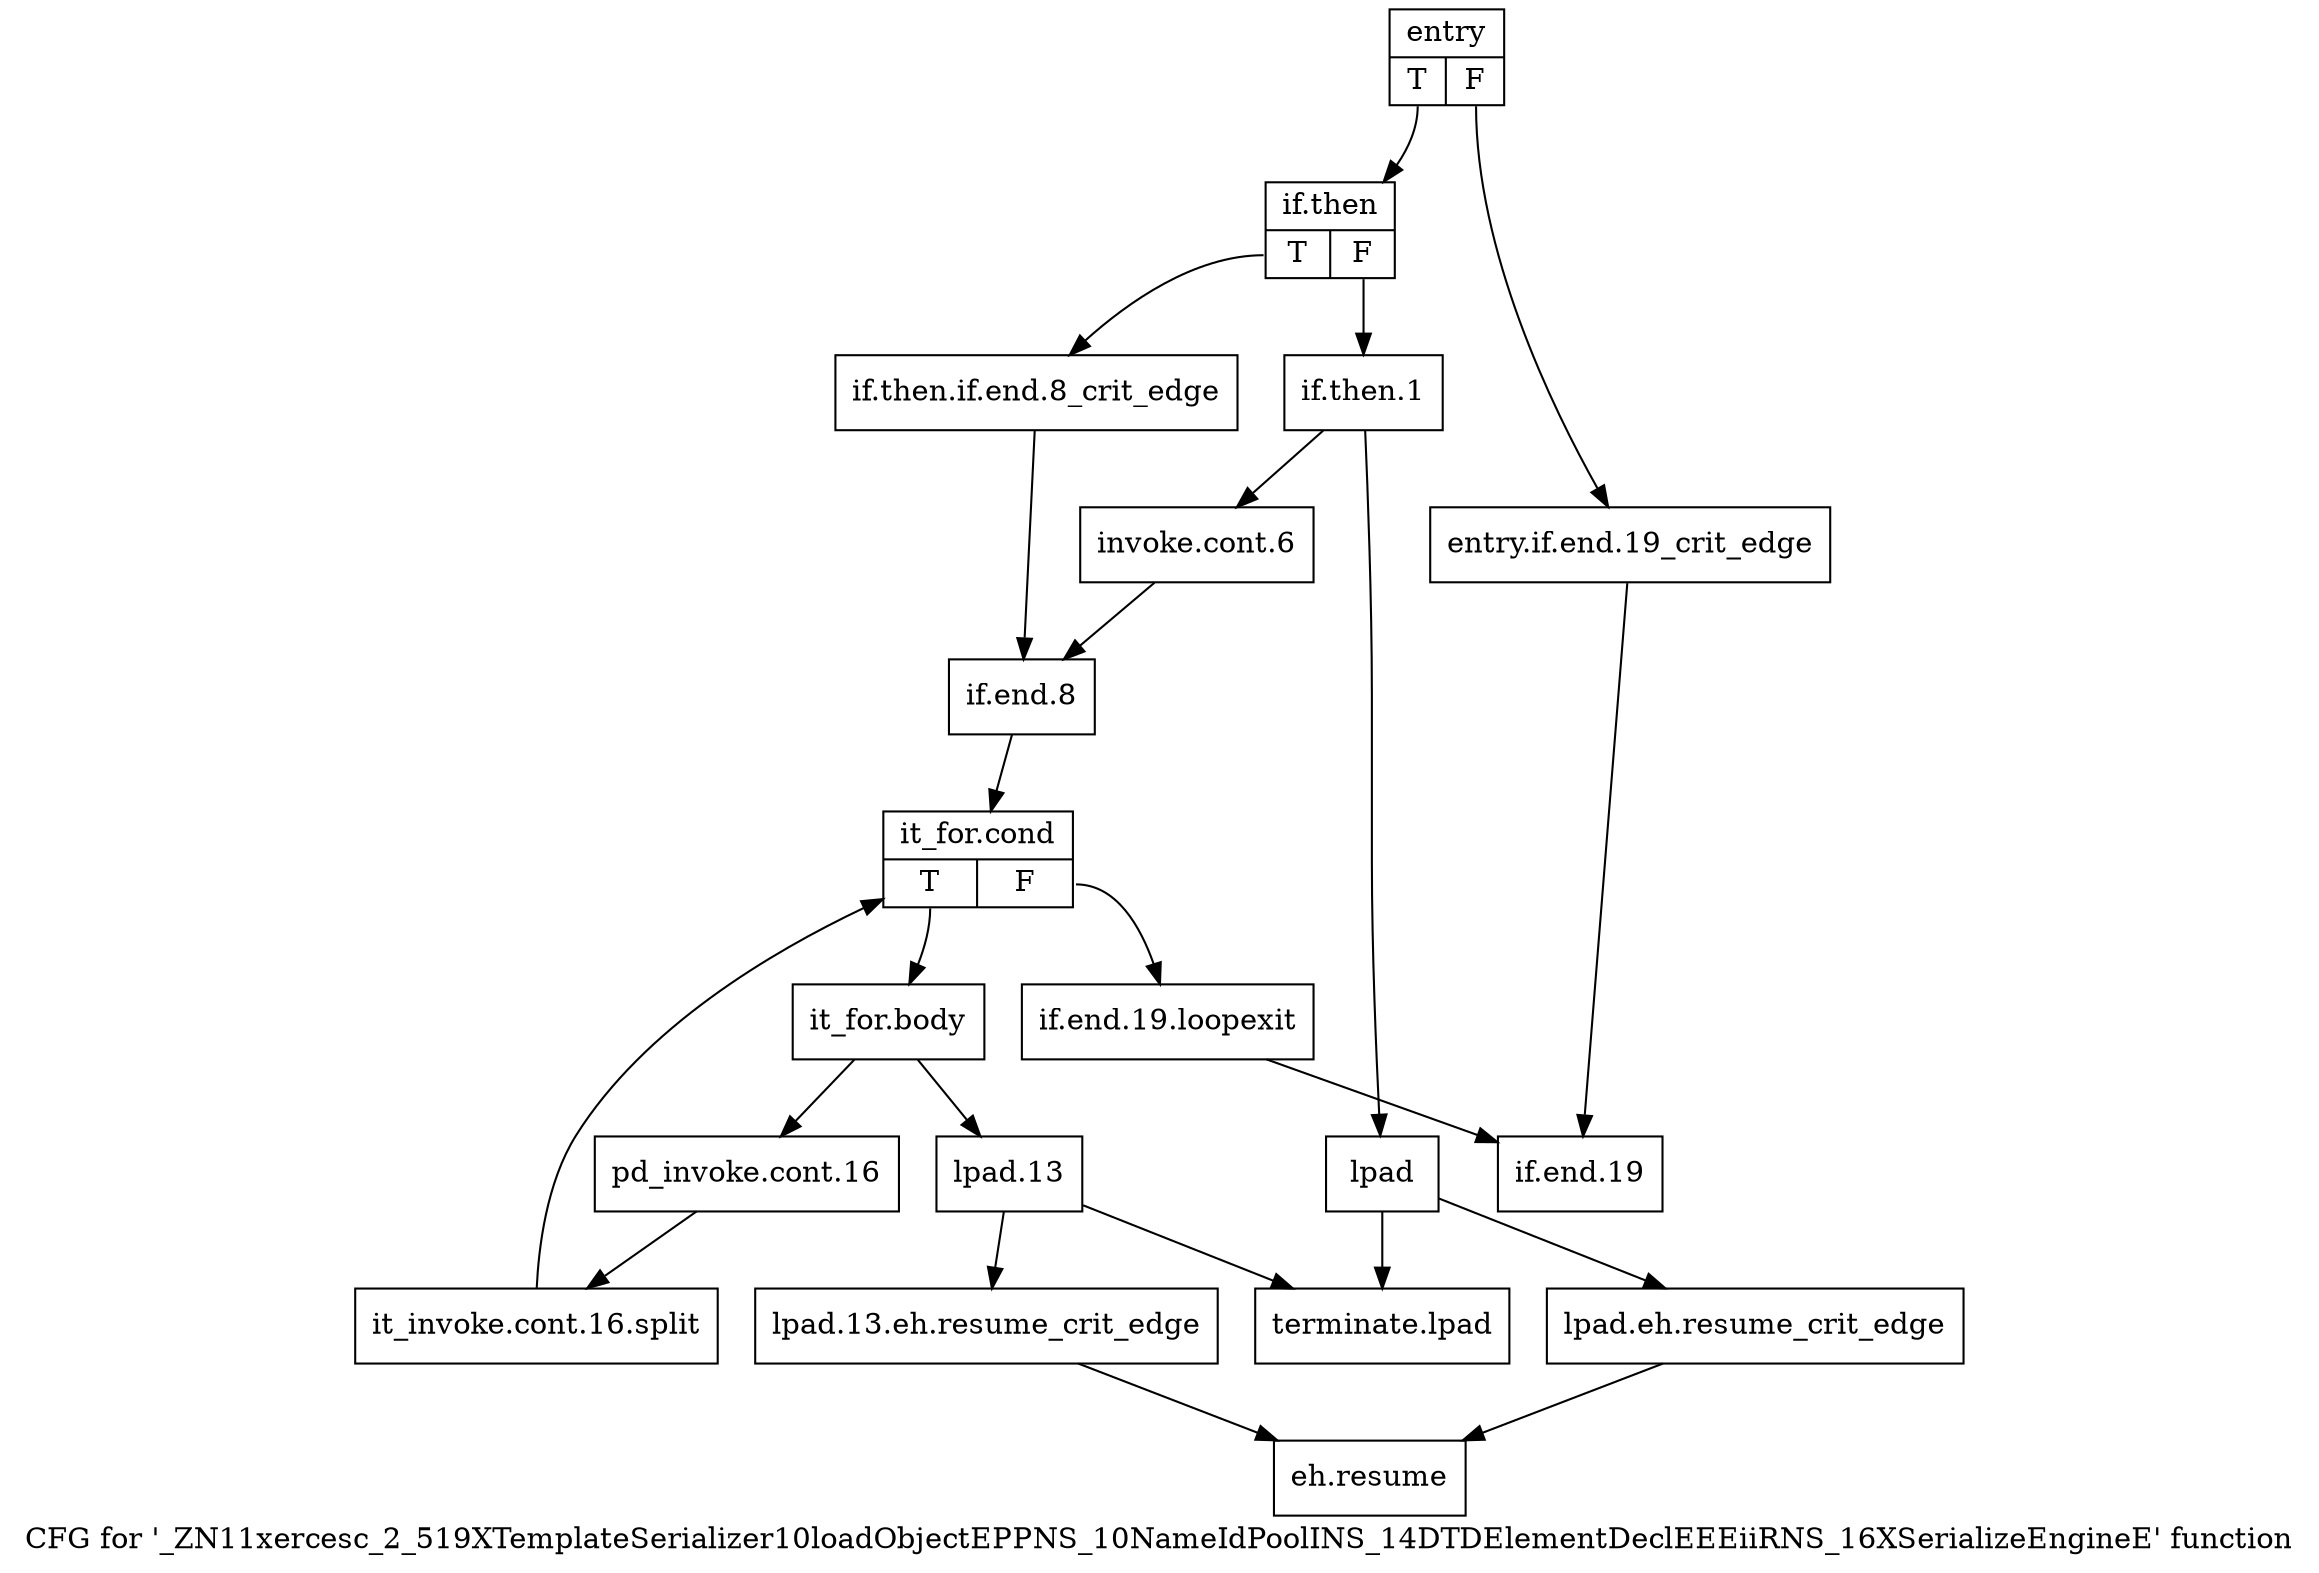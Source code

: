 digraph "CFG for '_ZN11xercesc_2_519XTemplateSerializer10loadObjectEPPNS_10NameIdPoolINS_14DTDElementDeclEEEiiRNS_16XSerializeEngineE' function" {
	label="CFG for '_ZN11xercesc_2_519XTemplateSerializer10loadObjectEPPNS_10NameIdPoolINS_14DTDElementDeclEEEiiRNS_16XSerializeEngineE' function";

	Node0x5893ce0 [shape=record,label="{entry|{<s0>T|<s1>F}}"];
	Node0x5893ce0:s0 -> Node0x5893d80;
	Node0x5893ce0:s1 -> Node0x5893d30;
	Node0x5893d30 [shape=record,label="{entry.if.end.19_crit_edge}"];
	Node0x5893d30 -> Node0x5894190;
	Node0x5893d80 [shape=record,label="{if.then|{<s0>T|<s1>F}}"];
	Node0x5893d80:s0 -> Node0x5893dd0;
	Node0x5893d80:s1 -> Node0x5893e20;
	Node0x5893dd0 [shape=record,label="{if.then.if.end.8_crit_edge}"];
	Node0x5893dd0 -> Node0x5893f60;
	Node0x5893e20 [shape=record,label="{if.then.1}"];
	Node0x5893e20 -> Node0x5893e70;
	Node0x5893e20 -> Node0x5893ec0;
	Node0x5893e70 [shape=record,label="{invoke.cont.6}"];
	Node0x5893e70 -> Node0x5893f60;
	Node0x5893ec0 [shape=record,label="{lpad}"];
	Node0x5893ec0 -> Node0x5893f10;
	Node0x5893ec0 -> Node0x5894230;
	Node0x5893f10 [shape=record,label="{lpad.eh.resume_crit_edge}"];
	Node0x5893f10 -> Node0x58941e0;
	Node0x5893f60 [shape=record,label="{if.end.8}"];
	Node0x5893f60 -> Node0x5893fb0;
	Node0x5893fb0 [shape=record,label="{it_for.cond|{<s0>T|<s1>F}}"];
	Node0x5893fb0:s0 -> Node0x5894000;
	Node0x5893fb0:s1 -> Node0x5894140;
	Node0x5894000 [shape=record,label="{it_for.body}"];
	Node0x5894000 -> Node0x5894050;
	Node0x5894000 -> Node0x58940a0;
	Node0x5894050 [shape=record,label="{pd_invoke.cont.16}"];
	Node0x5894050 -> Node0xb592520;
	Node0xb592520 [shape=record,label="{it_invoke.cont.16.split}"];
	Node0xb592520 -> Node0x5893fb0;
	Node0x58940a0 [shape=record,label="{lpad.13}"];
	Node0x58940a0 -> Node0x58940f0;
	Node0x58940a0 -> Node0x5894230;
	Node0x58940f0 [shape=record,label="{lpad.13.eh.resume_crit_edge}"];
	Node0x58940f0 -> Node0x58941e0;
	Node0x5894140 [shape=record,label="{if.end.19.loopexit}"];
	Node0x5894140 -> Node0x5894190;
	Node0x5894190 [shape=record,label="{if.end.19}"];
	Node0x58941e0 [shape=record,label="{eh.resume}"];
	Node0x5894230 [shape=record,label="{terminate.lpad}"];
}
